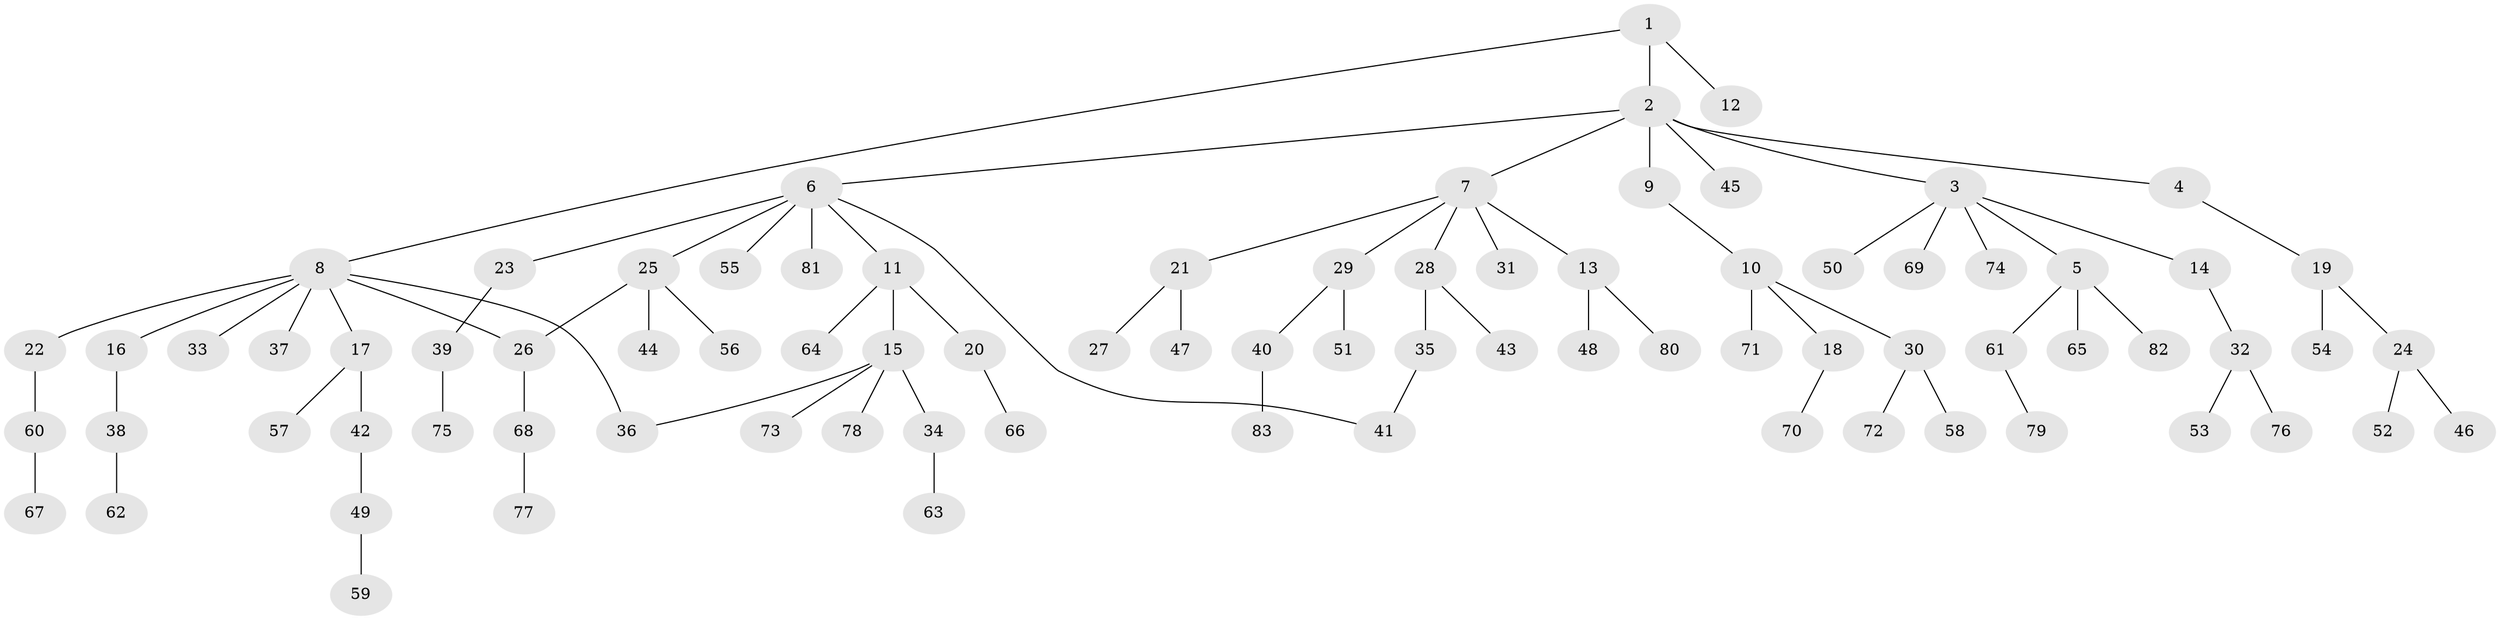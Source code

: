 // coarse degree distribution, {3: 0.14035087719298245, 11: 0.017543859649122806, 2: 0.19298245614035087, 7: 0.07017543859649122, 1: 0.5789473684210527}
// Generated by graph-tools (version 1.1) at 2025/51/02/27/25 19:51:39]
// undirected, 83 vertices, 85 edges
graph export_dot {
graph [start="1"]
  node [color=gray90,style=filled];
  1;
  2;
  3;
  4;
  5;
  6;
  7;
  8;
  9;
  10;
  11;
  12;
  13;
  14;
  15;
  16;
  17;
  18;
  19;
  20;
  21;
  22;
  23;
  24;
  25;
  26;
  27;
  28;
  29;
  30;
  31;
  32;
  33;
  34;
  35;
  36;
  37;
  38;
  39;
  40;
  41;
  42;
  43;
  44;
  45;
  46;
  47;
  48;
  49;
  50;
  51;
  52;
  53;
  54;
  55;
  56;
  57;
  58;
  59;
  60;
  61;
  62;
  63;
  64;
  65;
  66;
  67;
  68;
  69;
  70;
  71;
  72;
  73;
  74;
  75;
  76;
  77;
  78;
  79;
  80;
  81;
  82;
  83;
  1 -- 2;
  1 -- 8;
  1 -- 12;
  2 -- 3;
  2 -- 4;
  2 -- 6;
  2 -- 7;
  2 -- 9;
  2 -- 45;
  3 -- 5;
  3 -- 14;
  3 -- 50;
  3 -- 69;
  3 -- 74;
  4 -- 19;
  5 -- 61;
  5 -- 65;
  5 -- 82;
  6 -- 11;
  6 -- 23;
  6 -- 25;
  6 -- 55;
  6 -- 81;
  6 -- 41;
  7 -- 13;
  7 -- 21;
  7 -- 28;
  7 -- 29;
  7 -- 31;
  8 -- 16;
  8 -- 17;
  8 -- 22;
  8 -- 33;
  8 -- 37;
  8 -- 36;
  8 -- 26;
  9 -- 10;
  10 -- 18;
  10 -- 30;
  10 -- 71;
  11 -- 15;
  11 -- 20;
  11 -- 64;
  13 -- 48;
  13 -- 80;
  14 -- 32;
  15 -- 34;
  15 -- 36;
  15 -- 73;
  15 -- 78;
  16 -- 38;
  17 -- 42;
  17 -- 57;
  18 -- 70;
  19 -- 24;
  19 -- 54;
  20 -- 66;
  21 -- 27;
  21 -- 47;
  22 -- 60;
  23 -- 39;
  24 -- 46;
  24 -- 52;
  25 -- 26;
  25 -- 44;
  25 -- 56;
  26 -- 68;
  28 -- 35;
  28 -- 43;
  29 -- 40;
  29 -- 51;
  30 -- 58;
  30 -- 72;
  32 -- 53;
  32 -- 76;
  34 -- 63;
  35 -- 41;
  38 -- 62;
  39 -- 75;
  40 -- 83;
  42 -- 49;
  49 -- 59;
  60 -- 67;
  61 -- 79;
  68 -- 77;
}
